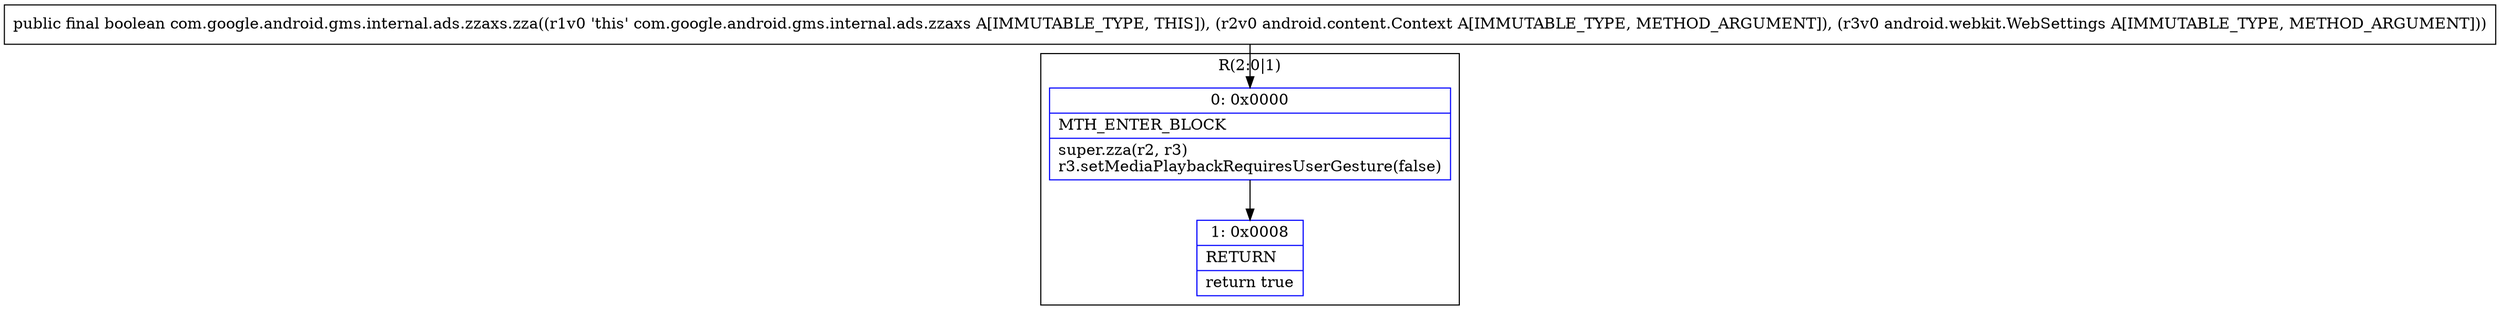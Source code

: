 digraph "CFG forcom.google.android.gms.internal.ads.zzaxs.zza(Landroid\/content\/Context;Landroid\/webkit\/WebSettings;)Z" {
subgraph cluster_Region_1787603421 {
label = "R(2:0|1)";
node [shape=record,color=blue];
Node_0 [shape=record,label="{0\:\ 0x0000|MTH_ENTER_BLOCK\l|super.zza(r2, r3)\lr3.setMediaPlaybackRequiresUserGesture(false)\l}"];
Node_1 [shape=record,label="{1\:\ 0x0008|RETURN\l|return true\l}"];
}
MethodNode[shape=record,label="{public final boolean com.google.android.gms.internal.ads.zzaxs.zza((r1v0 'this' com.google.android.gms.internal.ads.zzaxs A[IMMUTABLE_TYPE, THIS]), (r2v0 android.content.Context A[IMMUTABLE_TYPE, METHOD_ARGUMENT]), (r3v0 android.webkit.WebSettings A[IMMUTABLE_TYPE, METHOD_ARGUMENT])) }"];
MethodNode -> Node_0;
Node_0 -> Node_1;
}


